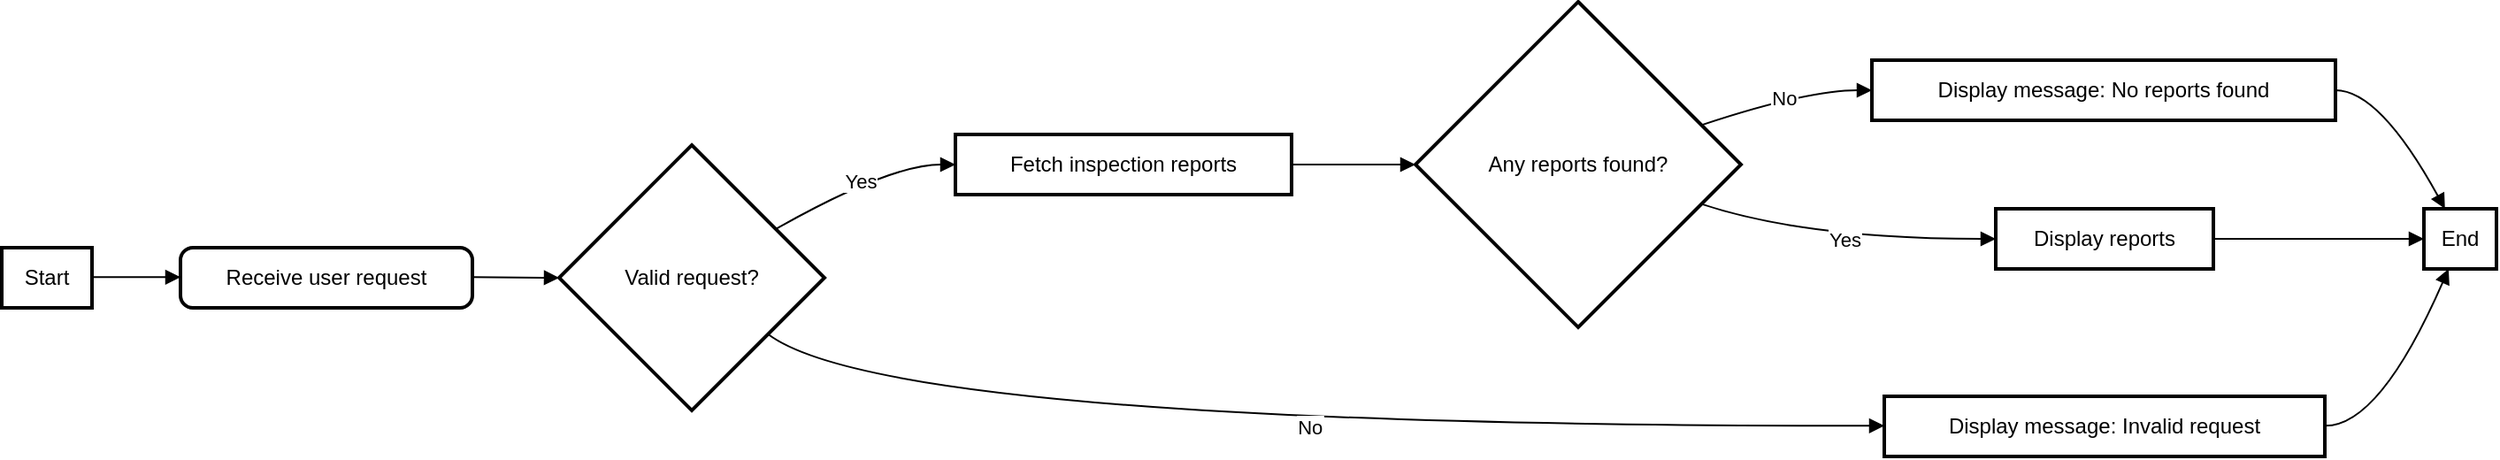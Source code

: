 <mxfile version="24.7.10">
  <diagram name="Page-1" id="OmbW-oBcVZ71NROCZods">
    <mxGraphModel>
      <root>
        <mxCell id="0" />
        <mxCell id="1" parent="0" />
        <mxCell id="2" value="Start" style="whiteSpace=wrap;strokeWidth=2;" vertex="1" parent="1">
          <mxGeometry y="139" width="51" height="34" as="geometry" />
        </mxCell>
        <mxCell id="3" value="Receive user request" style="rounded=1;absoluteArcSize=1;arcSize=14;whiteSpace=wrap;strokeWidth=2;" vertex="1" parent="1">
          <mxGeometry x="101" y="139" width="165" height="34" as="geometry" />
        </mxCell>
        <mxCell id="4" value="Valid request?" style="rhombus;strokeWidth=2;whiteSpace=wrap;" vertex="1" parent="1">
          <mxGeometry x="315" y="81" width="150" height="150" as="geometry" />
        </mxCell>
        <mxCell id="5" value="Fetch inspection reports" style="whiteSpace=wrap;strokeWidth=2;" vertex="1" parent="1">
          <mxGeometry x="539" y="75" width="190" height="34" as="geometry" />
        </mxCell>
        <mxCell id="6" value="Any reports found?" style="rhombus;strokeWidth=2;whiteSpace=wrap;" vertex="1" parent="1">
          <mxGeometry x="799" width="184" height="184" as="geometry" />
        </mxCell>
        <mxCell id="7" value="Display reports" style="whiteSpace=wrap;strokeWidth=2;" vertex="1" parent="1">
          <mxGeometry x="1127" y="117" width="123" height="34" as="geometry" />
        </mxCell>
        <mxCell id="8" value="Display message: No reports found" style="whiteSpace=wrap;strokeWidth=2;" vertex="1" parent="1">
          <mxGeometry x="1057" y="33" width="262" height="34" as="geometry" />
        </mxCell>
        <mxCell id="9" value="End" style="whiteSpace=wrap;strokeWidth=2;" vertex="1" parent="1">
          <mxGeometry x="1369" y="117" width="41" height="34" as="geometry" />
        </mxCell>
        <mxCell id="10" value="Display message: Invalid request" style="whiteSpace=wrap;strokeWidth=2;" vertex="1" parent="1">
          <mxGeometry x="1064" y="223" width="249" height="34" as="geometry" />
        </mxCell>
        <mxCell id="11" value="" style="curved=1;startArrow=none;endArrow=block;exitX=0.99;exitY=0.49;entryX=0;entryY=0.49;" edge="1" parent="1" source="2" target="3">
          <mxGeometry relative="1" as="geometry">
            <Array as="points" />
          </mxGeometry>
        </mxCell>
        <mxCell id="12" value="" style="curved=1;startArrow=none;endArrow=block;exitX=1;exitY=0.49;entryX=0;entryY=0.5;" edge="1" parent="1" source="3" target="4">
          <mxGeometry relative="1" as="geometry">
            <Array as="points" />
          </mxGeometry>
        </mxCell>
        <mxCell id="13" value="Yes" style="curved=1;startArrow=none;endArrow=block;exitX=1;exitY=0.21;entryX=0;entryY=0.5;" edge="1" parent="1" source="4" target="5">
          <mxGeometry relative="1" as="geometry">
            <Array as="points">
              <mxPoint x="502" y="92" />
            </Array>
          </mxGeometry>
        </mxCell>
        <mxCell id="14" value="" style="curved=1;startArrow=none;endArrow=block;exitX=1;exitY=0.5;entryX=0;entryY=0.5;" edge="1" parent="1" source="5" target="6">
          <mxGeometry relative="1" as="geometry">
            <Array as="points" />
          </mxGeometry>
        </mxCell>
        <mxCell id="15" value="Yes" style="curved=1;startArrow=none;endArrow=block;exitX=1;exitY=0.66;entryX=0;entryY=0.5;" edge="1" parent="1" source="6" target="7">
          <mxGeometry relative="1" as="geometry">
            <Array as="points">
              <mxPoint x="1020" y="134" />
            </Array>
          </mxGeometry>
        </mxCell>
        <mxCell id="16" value="No" style="curved=1;startArrow=none;endArrow=block;exitX=1;exitY=0.34;entryX=0;entryY=0.5;" edge="1" parent="1" source="6" target="8">
          <mxGeometry relative="1" as="geometry">
            <Array as="points">
              <mxPoint x="1020" y="50" />
            </Array>
          </mxGeometry>
        </mxCell>
        <mxCell id="17" value="" style="curved=1;startArrow=none;endArrow=block;exitX=1;exitY=0.5;entryX=0.29;entryY=0;" edge="1" parent="1" source="8" target="9">
          <mxGeometry relative="1" as="geometry">
            <Array as="points">
              <mxPoint x="1344" y="50" />
            </Array>
          </mxGeometry>
        </mxCell>
        <mxCell id="18" value="" style="curved=1;startArrow=none;endArrow=block;exitX=1;exitY=0.5;entryX=0.01;entryY=0.5;" edge="1" parent="1" source="7" target="9">
          <mxGeometry relative="1" as="geometry">
            <Array as="points" />
          </mxGeometry>
        </mxCell>
        <mxCell id="19" value="No" style="curved=1;startArrow=none;endArrow=block;exitX=1;exitY=0.87;entryX=0;entryY=0.49;" edge="1" parent="1" source="4" target="10">
          <mxGeometry relative="1" as="geometry">
            <Array as="points">
              <mxPoint x="502" y="240" />
            </Array>
          </mxGeometry>
        </mxCell>
        <mxCell id="20" value="" style="curved=1;startArrow=none;endArrow=block;exitX=1;exitY=0.49;entryX=0.34;entryY=1;" edge="1" parent="1" source="10" target="9">
          <mxGeometry relative="1" as="geometry">
            <Array as="points">
              <mxPoint x="1344" y="240" />
            </Array>
          </mxGeometry>
        </mxCell>
      </root>
    </mxGraphModel>
  </diagram>
</mxfile>

